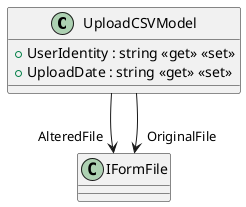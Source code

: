 @startuml
class UploadCSVModel {
    + UserIdentity : string <<get>> <<set>>
    + UploadDate : string <<get>> <<set>>
}
UploadCSVModel --> "AlteredFile" IFormFile
UploadCSVModel --> "OriginalFile" IFormFile
@enduml
